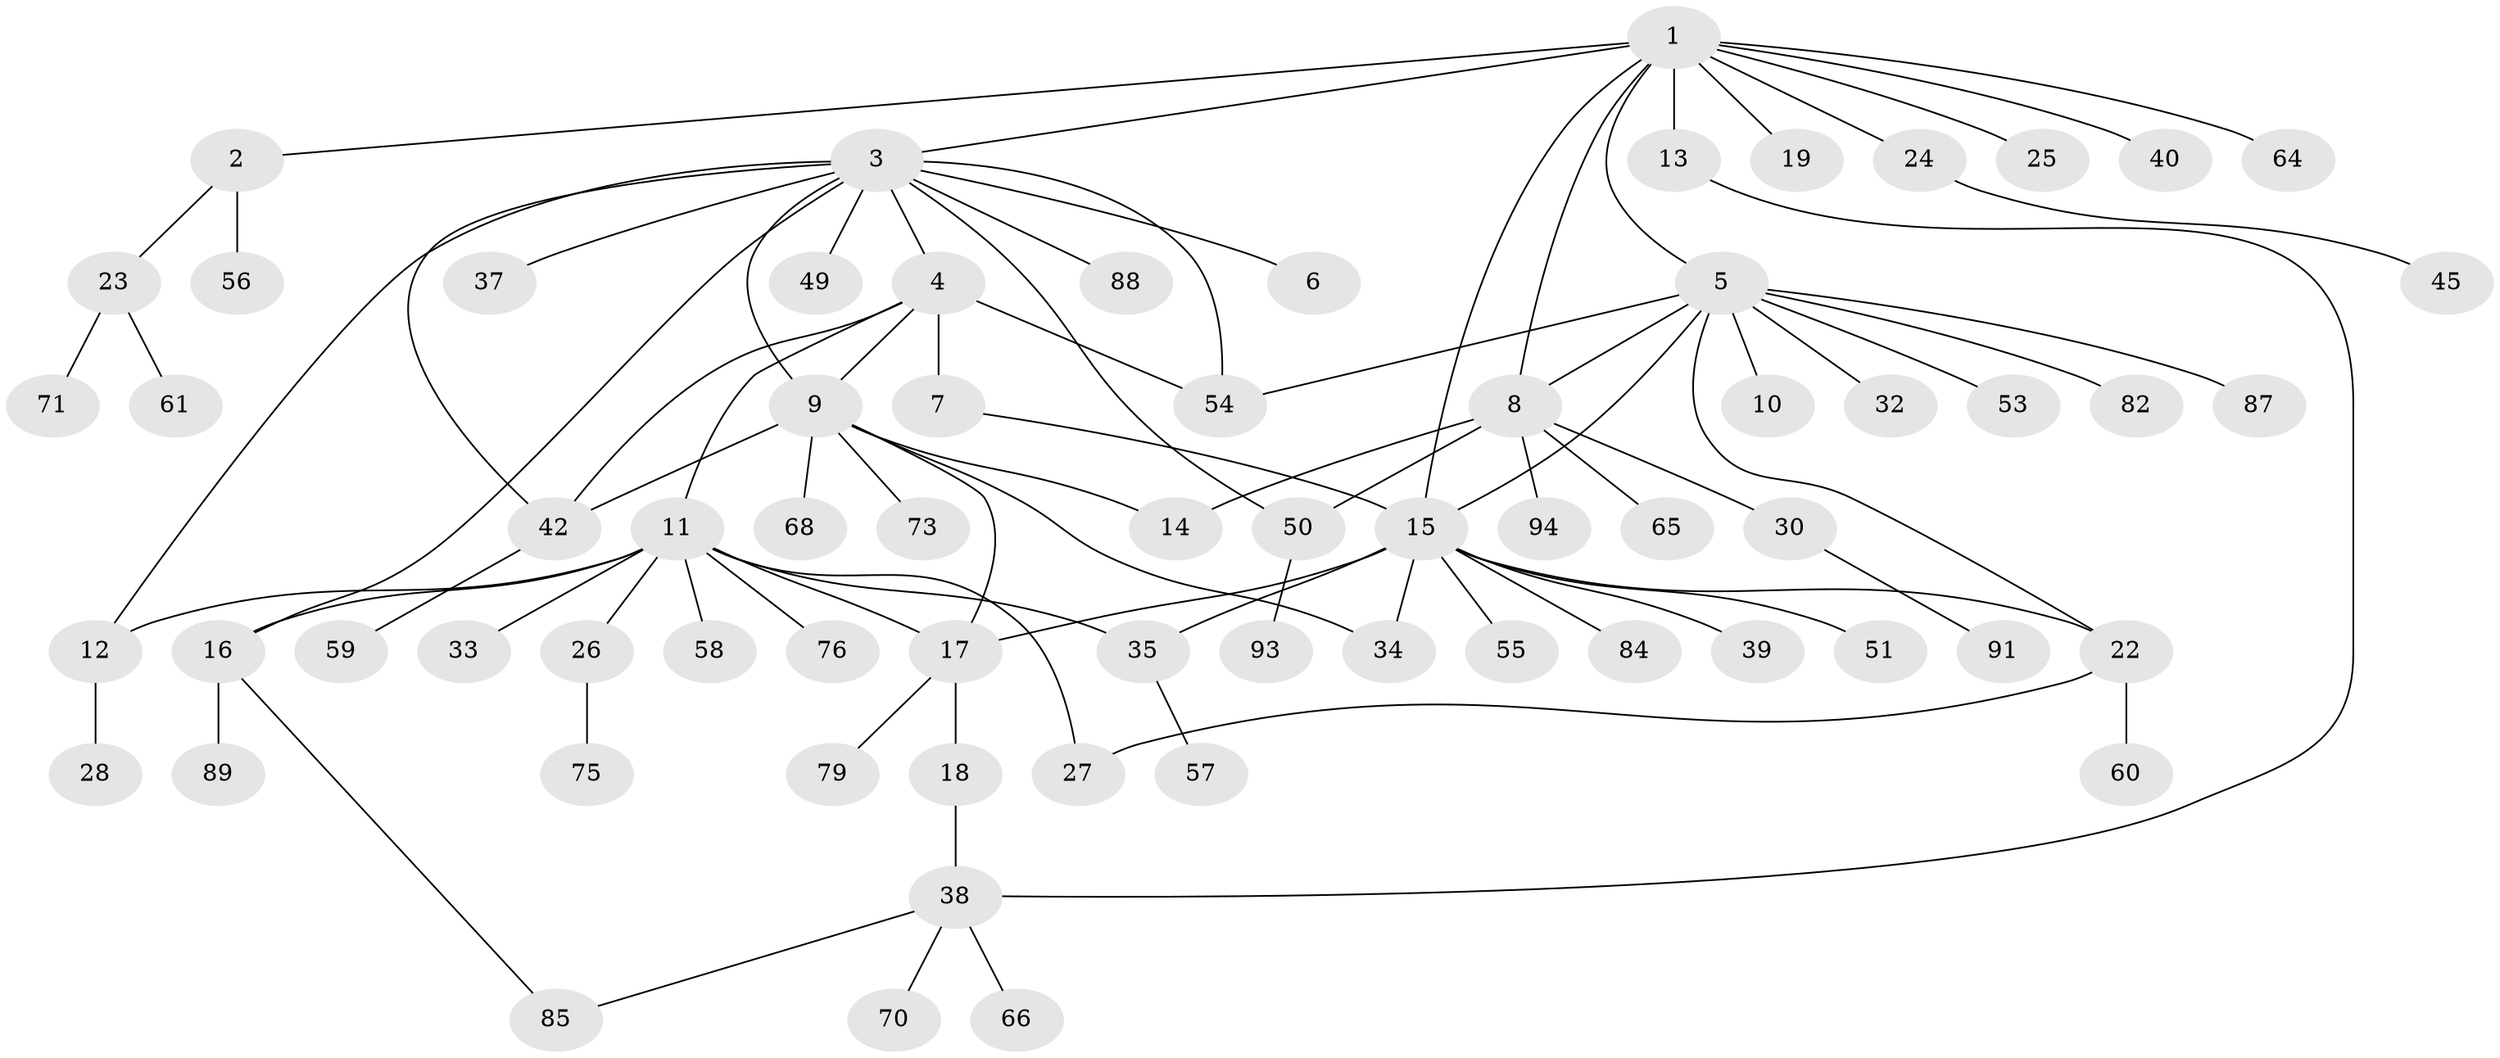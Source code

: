 // original degree distribution, {12: 0.031914893617021274, 4: 0.05319148936170213, 6: 0.031914893617021274, 11: 0.010638297872340425, 1: 0.5319148936170213, 2: 0.23404255319148937, 7: 0.010638297872340425, 9: 0.010638297872340425, 8: 0.010638297872340425, 3: 0.06382978723404255, 5: 0.010638297872340425}
// Generated by graph-tools (version 1.1) at 2025/11/02/27/25 16:11:16]
// undirected, 68 vertices, 87 edges
graph export_dot {
graph [start="1"]
  node [color=gray90,style=filled];
  1 [super="+41"];
  2 [super="+78"];
  3 [super="+20"];
  4;
  5 [super="+92"];
  6;
  7;
  8 [super="+77"];
  9 [super="+86"];
  10;
  11 [super="+44"];
  12 [super="+52"];
  13 [super="+47"];
  14;
  15 [super="+69"];
  16 [super="+21"];
  17 [super="+46"];
  18;
  19;
  22 [super="+29"];
  23 [super="+63"];
  24 [super="+81"];
  25;
  26;
  27 [super="+31"];
  28;
  30 [super="+48"];
  32;
  33;
  34;
  35 [super="+36"];
  37;
  38 [super="+62"];
  39 [super="+43"];
  40;
  42 [super="+72"];
  45;
  49;
  50 [super="+80"];
  51;
  53;
  54 [super="+67"];
  55;
  56;
  57 [super="+74"];
  58;
  59;
  60;
  61;
  64 [super="+90"];
  65;
  66;
  68 [super="+83"];
  70;
  71;
  73;
  75;
  76;
  79;
  82;
  84;
  85;
  87;
  88;
  89;
  91;
  93;
  94;
  1 -- 2;
  1 -- 3;
  1 -- 5;
  1 -- 8;
  1 -- 13;
  1 -- 15;
  1 -- 19;
  1 -- 24;
  1 -- 25;
  1 -- 40;
  1 -- 64;
  2 -- 23;
  2 -- 56;
  3 -- 4;
  3 -- 6;
  3 -- 9;
  3 -- 12;
  3 -- 42;
  3 -- 49;
  3 -- 50;
  3 -- 54;
  3 -- 88;
  3 -- 37;
  3 -- 16;
  4 -- 7;
  4 -- 9;
  4 -- 11;
  4 -- 42;
  4 -- 54;
  5 -- 8;
  5 -- 10;
  5 -- 15;
  5 -- 22;
  5 -- 32;
  5 -- 53;
  5 -- 82;
  5 -- 87;
  5 -- 54;
  7 -- 15;
  8 -- 14;
  8 -- 30;
  8 -- 50;
  8 -- 65;
  8 -- 94;
  9 -- 14;
  9 -- 17;
  9 -- 34;
  9 -- 42;
  9 -- 68;
  9 -- 73;
  11 -- 16;
  11 -- 26;
  11 -- 33;
  11 -- 58;
  11 -- 12;
  11 -- 27;
  11 -- 17;
  11 -- 76;
  11 -- 35;
  12 -- 28;
  13 -- 38;
  15 -- 17;
  15 -- 34;
  15 -- 35;
  15 -- 39;
  15 -- 51;
  15 -- 55;
  15 -- 84;
  15 -- 22;
  16 -- 85;
  16 -- 89;
  17 -- 18;
  17 -- 79;
  18 -- 38;
  22 -- 27;
  22 -- 60;
  23 -- 61;
  23 -- 71;
  24 -- 45;
  26 -- 75;
  30 -- 91;
  35 -- 57;
  38 -- 66;
  38 -- 70;
  38 -- 85;
  42 -- 59;
  50 -- 93;
}
